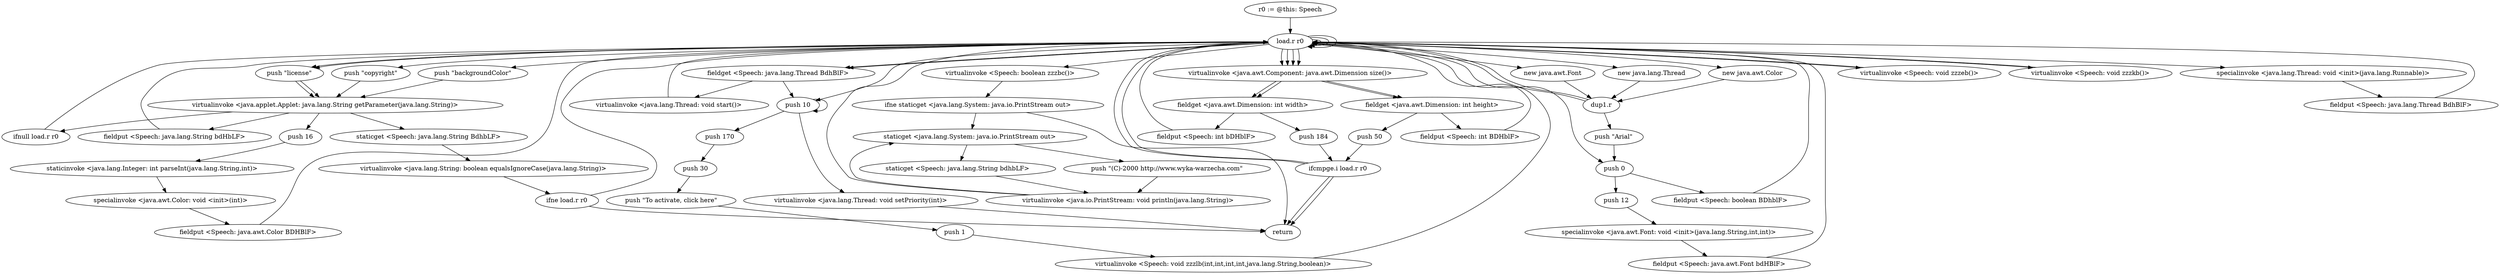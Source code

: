 digraph "" {
    "r0 := @this: Speech"
    "load.r r0"
    "r0 := @this: Speech"->"load.r r0";
    "push \"license\""
    "load.r r0"->"push \"license\"";
    "virtualinvoke <java.applet.Applet: java.lang.String getParameter(java.lang.String)>"
    "push \"license\""->"virtualinvoke <java.applet.Applet: java.lang.String getParameter(java.lang.String)>";
    "ifnull load.r r0"
    "virtualinvoke <java.applet.Applet: java.lang.String getParameter(java.lang.String)>"->"ifnull load.r r0";
    "ifnull load.r r0"->"load.r r0";
    "load.r r0"->"load.r r0";
    "load.r r0"->"push \"license\"";
    "push \"license\""->"virtualinvoke <java.applet.Applet: java.lang.String getParameter(java.lang.String)>";
    "fieldput <Speech: java.lang.String bdHbLF>"
    "virtualinvoke <java.applet.Applet: java.lang.String getParameter(java.lang.String)>"->"fieldput <Speech: java.lang.String bdHbLF>";
    "fieldput <Speech: java.lang.String bdHbLF>"->"load.r r0";
    "virtualinvoke <Speech: boolean zzzbc()>"
    "load.r r0"->"virtualinvoke <Speech: boolean zzzbc()>";
    "ifne staticget <java.lang.System: java.io.PrintStream out>"
    "virtualinvoke <Speech: boolean zzzbc()>"->"ifne staticget <java.lang.System: java.io.PrintStream out>";
    "return"
    "ifne staticget <java.lang.System: java.io.PrintStream out>"->"return";
    "staticget <java.lang.System: java.io.PrintStream out>"
    "ifne staticget <java.lang.System: java.io.PrintStream out>"->"staticget <java.lang.System: java.io.PrintStream out>";
    "push \"(C)-2000 http://www.wyka-warzecha.com\""
    "staticget <java.lang.System: java.io.PrintStream out>"->"push \"(C)-2000 http://www.wyka-warzecha.com\"";
    "virtualinvoke <java.io.PrintStream: void println(java.lang.String)>"
    "push \"(C)-2000 http://www.wyka-warzecha.com\""->"virtualinvoke <java.io.PrintStream: void println(java.lang.String)>";
    "virtualinvoke <java.io.PrintStream: void println(java.lang.String)>"->"staticget <java.lang.System: java.io.PrintStream out>";
    "staticget <Speech: java.lang.String bdhbLF>"
    "staticget <java.lang.System: java.io.PrintStream out>"->"staticget <Speech: java.lang.String bdhbLF>";
    "staticget <Speech: java.lang.String bdhbLF>"->"virtualinvoke <java.io.PrintStream: void println(java.lang.String)>";
    "virtualinvoke <java.io.PrintStream: void println(java.lang.String)>"->"load.r r0";
    "push \"copyright\""
    "load.r r0"->"push \"copyright\"";
    "push \"copyright\""->"virtualinvoke <java.applet.Applet: java.lang.String getParameter(java.lang.String)>";
    "staticget <Speech: java.lang.String BdhbLF>"
    "virtualinvoke <java.applet.Applet: java.lang.String getParameter(java.lang.String)>"->"staticget <Speech: java.lang.String BdhbLF>";
    "virtualinvoke <java.lang.String: boolean equalsIgnoreCase(java.lang.String)>"
    "staticget <Speech: java.lang.String BdhbLF>"->"virtualinvoke <java.lang.String: boolean equalsIgnoreCase(java.lang.String)>";
    "ifne load.r r0"
    "virtualinvoke <java.lang.String: boolean equalsIgnoreCase(java.lang.String)>"->"ifne load.r r0";
    "ifne load.r r0"->"return";
    "ifne load.r r0"->"load.r r0";
    "push 0"
    "load.r r0"->"push 0";
    "fieldput <Speech: boolean BDhblF>"
    "push 0"->"fieldput <Speech: boolean BDhblF>";
    "fieldput <Speech: boolean BDhblF>"->"load.r r0";
    "virtualinvoke <java.awt.Component: java.awt.Dimension size()>"
    "load.r r0"->"virtualinvoke <java.awt.Component: java.awt.Dimension size()>";
    "fieldget <java.awt.Dimension: int width>"
    "virtualinvoke <java.awt.Component: java.awt.Dimension size()>"->"fieldget <java.awt.Dimension: int width>";
    "push 184"
    "fieldget <java.awt.Dimension: int width>"->"push 184";
    "ifcmpge.i load.r r0"
    "push 184"->"ifcmpge.i load.r r0";
    "ifcmpge.i load.r r0"->"return";
    "ifcmpge.i load.r r0"->"load.r r0";
    "new java.awt.Color"
    "load.r r0"->"new java.awt.Color";
    "dup1.r"
    "new java.awt.Color"->"dup1.r";
    "dup1.r"->"load.r r0";
    "push \"backgroundColor\""
    "load.r r0"->"push \"backgroundColor\"";
    "push \"backgroundColor\""->"virtualinvoke <java.applet.Applet: java.lang.String getParameter(java.lang.String)>";
    "push 16"
    "virtualinvoke <java.applet.Applet: java.lang.String getParameter(java.lang.String)>"->"push 16";
    "staticinvoke <java.lang.Integer: int parseInt(java.lang.String,int)>"
    "push 16"->"staticinvoke <java.lang.Integer: int parseInt(java.lang.String,int)>";
    "specialinvoke <java.awt.Color: void <init>(int)>"
    "staticinvoke <java.lang.Integer: int parseInt(java.lang.String,int)>"->"specialinvoke <java.awt.Color: void <init>(int)>";
    "fieldput <Speech: java.awt.Color BDHBlF>"
    "specialinvoke <java.awt.Color: void <init>(int)>"->"fieldput <Speech: java.awt.Color BDHBlF>";
    "fieldput <Speech: java.awt.Color BDHBlF>"->"load.r r0";
    "new java.awt.Font"
    "load.r r0"->"new java.awt.Font";
    "new java.awt.Font"->"dup1.r";
    "push \"Arial\""
    "dup1.r"->"push \"Arial\"";
    "push \"Arial\""->"push 0";
    "push 12"
    "push 0"->"push 12";
    "specialinvoke <java.awt.Font: void <init>(java.lang.String,int,int)>"
    "push 12"->"specialinvoke <java.awt.Font: void <init>(java.lang.String,int,int)>";
    "fieldput <Speech: java.awt.Font bdHBlF>"
    "specialinvoke <java.awt.Font: void <init>(java.lang.String,int,int)>"->"fieldput <Speech: java.awt.Font bdHBlF>";
    "fieldput <Speech: java.awt.Font bdHBlF>"->"load.r r0";
    "load.r r0"->"load.r r0";
    "load.r r0"->"virtualinvoke <java.awt.Component: java.awt.Dimension size()>";
    "virtualinvoke <java.awt.Component: java.awt.Dimension size()>"->"fieldget <java.awt.Dimension: int width>";
    "fieldput <Speech: int bDHblF>"
    "fieldget <java.awt.Dimension: int width>"->"fieldput <Speech: int bDHblF>";
    "fieldput <Speech: int bDHblF>"->"load.r r0";
    "load.r r0"->"load.r r0";
    "load.r r0"->"virtualinvoke <java.awt.Component: java.awt.Dimension size()>";
    "fieldget <java.awt.Dimension: int height>"
    "virtualinvoke <java.awt.Component: java.awt.Dimension size()>"->"fieldget <java.awt.Dimension: int height>";
    "fieldput <Speech: int BDHblF>"
    "fieldget <java.awt.Dimension: int height>"->"fieldput <Speech: int BDHblF>";
    "fieldput <Speech: int BDHblF>"->"load.r r0";
    "load.r r0"->"virtualinvoke <java.awt.Component: java.awt.Dimension size()>";
    "virtualinvoke <java.awt.Component: java.awt.Dimension size()>"->"fieldget <java.awt.Dimension: int height>";
    "push 50"
    "fieldget <java.awt.Dimension: int height>"->"push 50";
    "push 50"->"ifcmpge.i load.r r0";
    "ifcmpge.i load.r r0"->"return";
    "ifcmpge.i load.r r0"->"load.r r0";
    "virtualinvoke <Speech: void zzzeb()>"
    "load.r r0"->"virtualinvoke <Speech: void zzzeb()>";
    "virtualinvoke <Speech: void zzzeb()>"->"load.r r0";
    "virtualinvoke <Speech: void zzzkb()>"
    "load.r r0"->"virtualinvoke <Speech: void zzzkb()>";
    "virtualinvoke <Speech: void zzzkb()>"->"load.r r0";
    "push 10"
    "load.r r0"->"push 10";
    "push 10"->"push 10";
    "push 170"
    "push 10"->"push 170";
    "push 30"
    "push 170"->"push 30";
    "push \"To activate, click here\""
    "push 30"->"push \"To activate, click here\"";
    "push 1"
    "push \"To activate, click here\""->"push 1";
    "virtualinvoke <Speech: void zzzlb(int,int,int,int,java.lang.String,boolean)>"
    "push 1"->"virtualinvoke <Speech: void zzzlb(int,int,int,int,java.lang.String,boolean)>";
    "virtualinvoke <Speech: void zzzlb(int,int,int,int,java.lang.String,boolean)>"->"load.r r0";
    "new java.lang.Thread"
    "load.r r0"->"new java.lang.Thread";
    "new java.lang.Thread"->"dup1.r";
    "dup1.r"->"load.r r0";
    "specialinvoke <java.lang.Thread: void <init>(java.lang.Runnable)>"
    "load.r r0"->"specialinvoke <java.lang.Thread: void <init>(java.lang.Runnable)>";
    "fieldput <Speech: java.lang.Thread BdhBlF>"
    "specialinvoke <java.lang.Thread: void <init>(java.lang.Runnable)>"->"fieldput <Speech: java.lang.Thread BdhBlF>";
    "fieldput <Speech: java.lang.Thread BdhBlF>"->"load.r r0";
    "fieldget <Speech: java.lang.Thread BdhBlF>"
    "load.r r0"->"fieldget <Speech: java.lang.Thread BdhBlF>";
    "virtualinvoke <java.lang.Thread: void start()>"
    "fieldget <Speech: java.lang.Thread BdhBlF>"->"virtualinvoke <java.lang.Thread: void start()>";
    "virtualinvoke <java.lang.Thread: void start()>"->"load.r r0";
    "load.r r0"->"fieldget <Speech: java.lang.Thread BdhBlF>";
    "fieldget <Speech: java.lang.Thread BdhBlF>"->"push 10";
    "virtualinvoke <java.lang.Thread: void setPriority(int)>"
    "push 10"->"virtualinvoke <java.lang.Thread: void setPriority(int)>";
    "virtualinvoke <java.lang.Thread: void setPriority(int)>"->"return";
}
